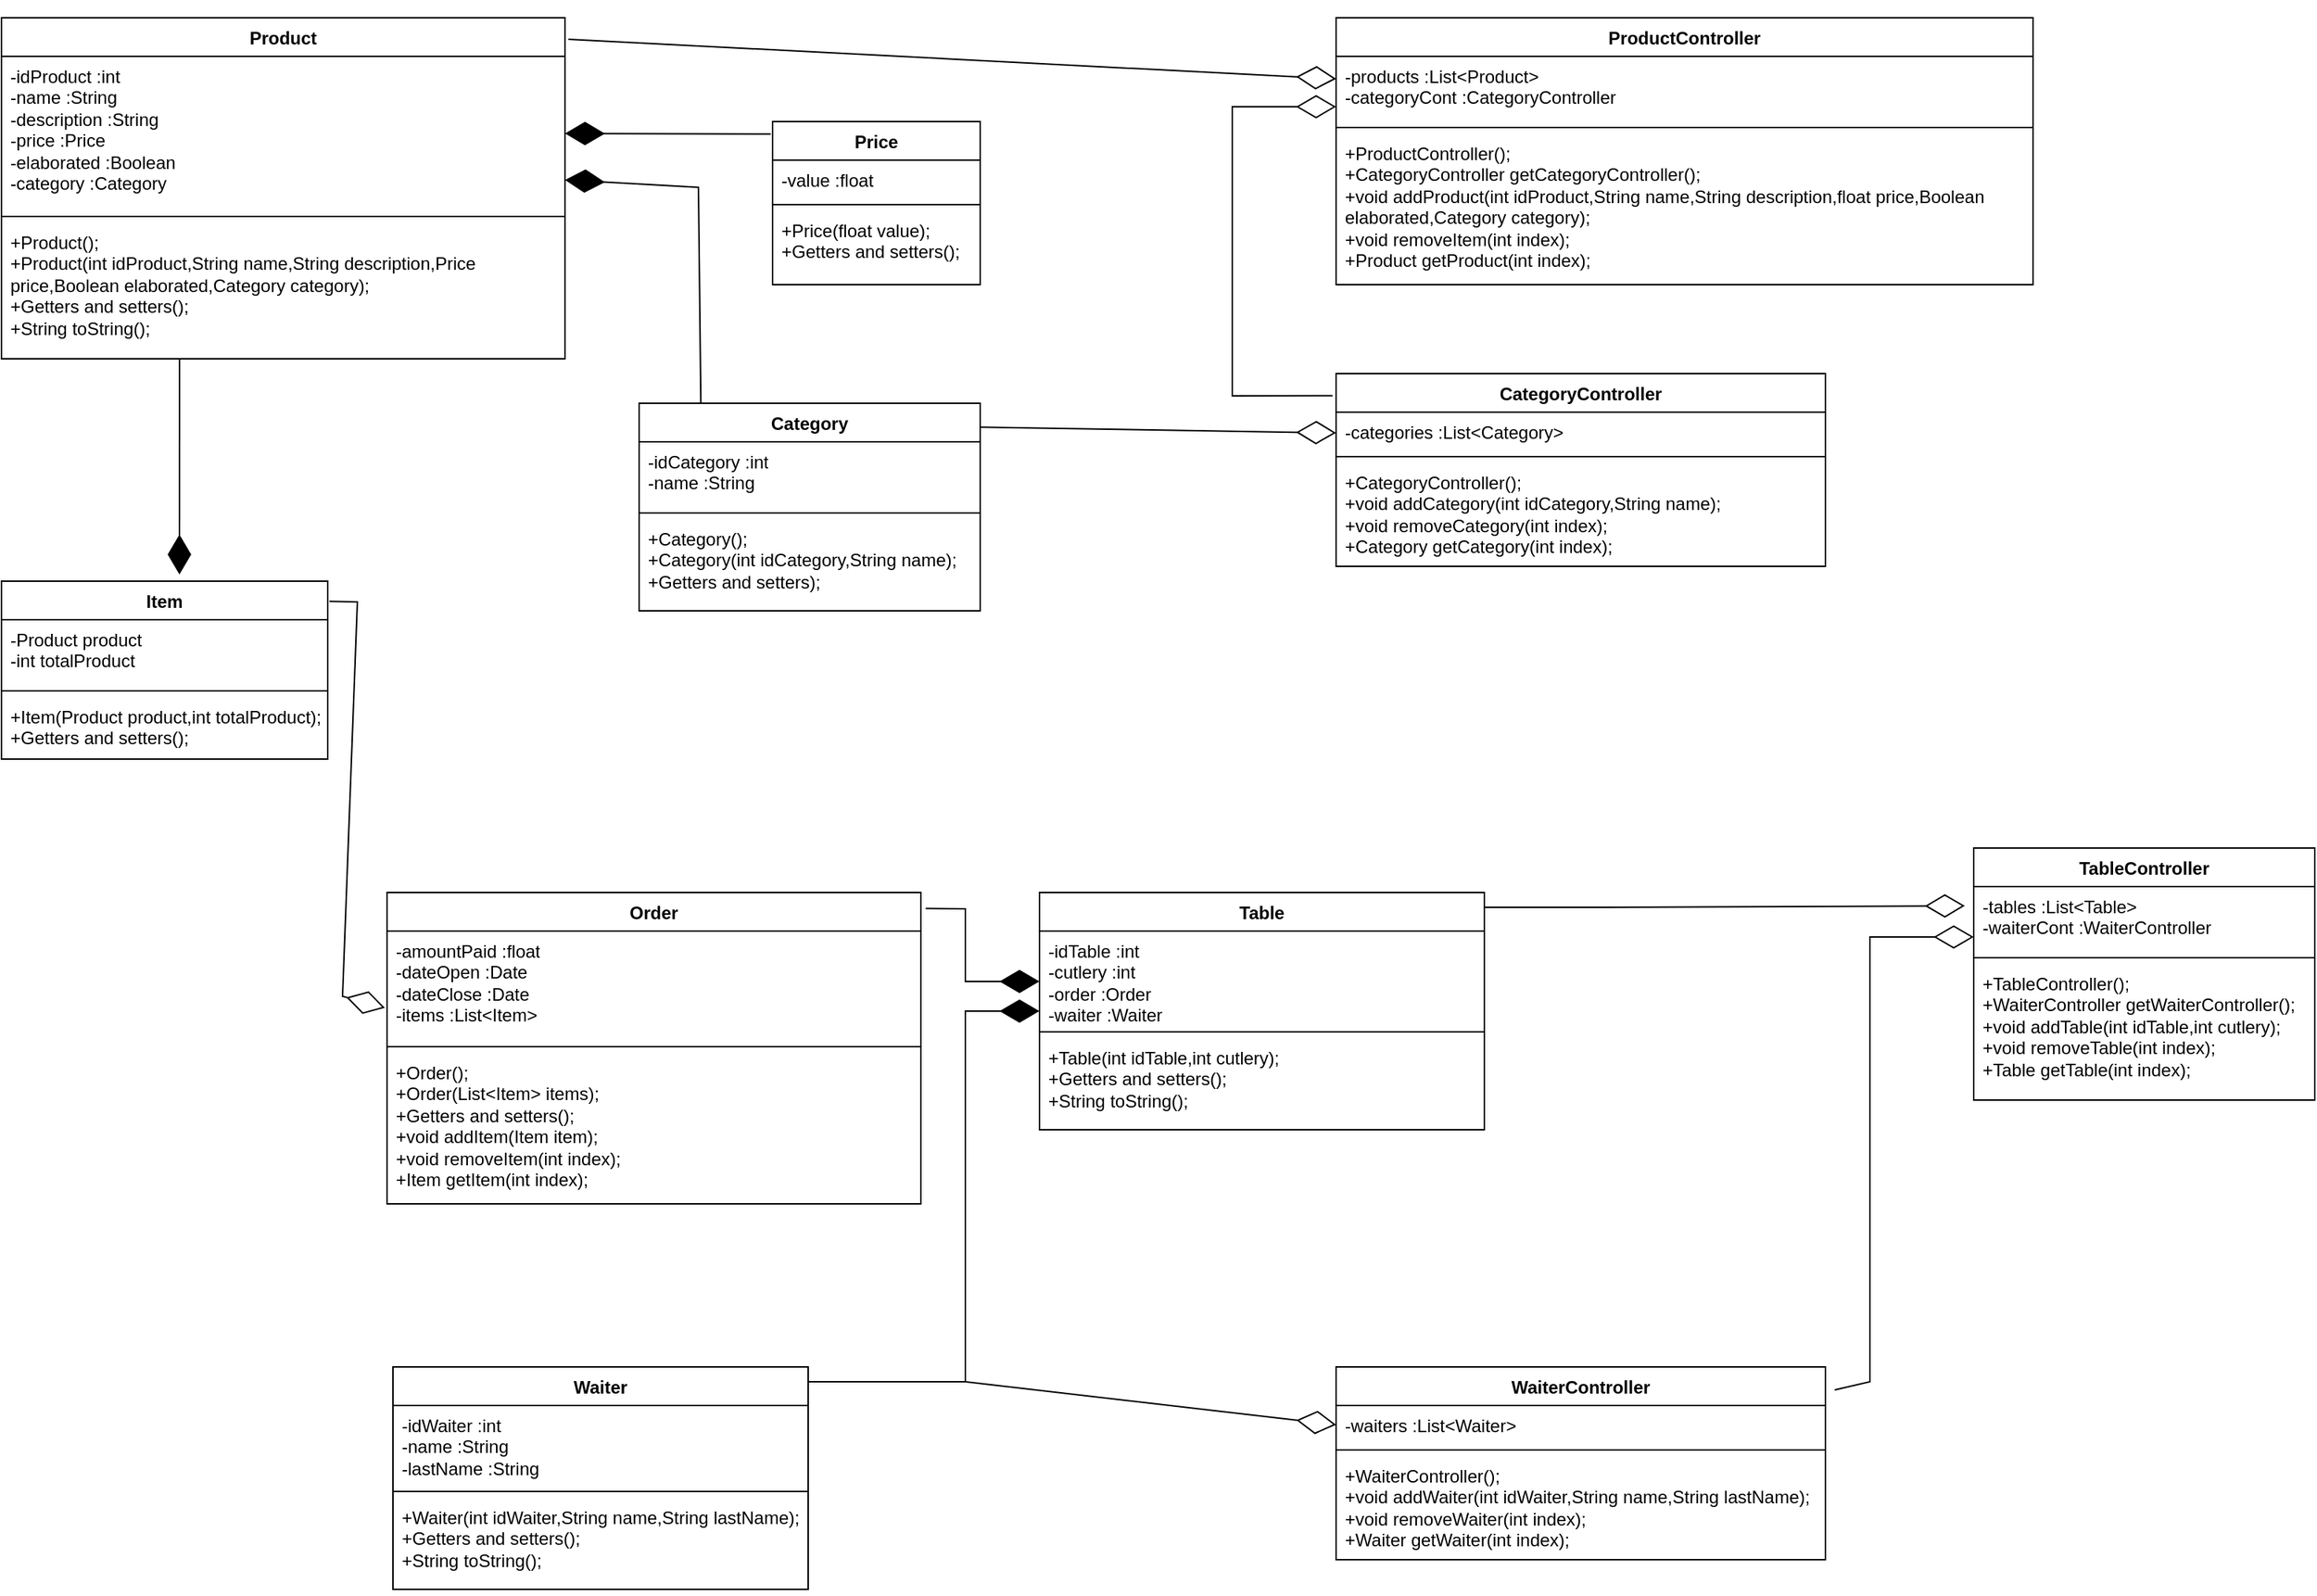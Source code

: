 <mxfile version="21.8.0" type="google">
  <diagram id="C5RBs43oDa-KdzZeNtuy" name="Page-1">
    <mxGraphModel grid="1" page="1" gridSize="10" guides="1" tooltips="1" connect="1" arrows="1" fold="1" pageScale="1" pageWidth="827" pageHeight="1169" math="0" shadow="0">
      <root>
        <mxCell id="WIyWlLk6GJQsqaUBKTNV-0" />
        <mxCell id="WIyWlLk6GJQsqaUBKTNV-1" parent="WIyWlLk6GJQsqaUBKTNV-0" />
        <mxCell id="CbwguKJzzTTXFDatvSPA-0" value="Product" style="swimlane;fontStyle=1;align=center;verticalAlign=top;childLayout=stackLayout;horizontal=1;startSize=26;horizontalStack=0;resizeParent=1;resizeParentMax=0;resizeLast=0;collapsible=1;marginBottom=0;whiteSpace=wrap;html=1;" vertex="1" parent="WIyWlLk6GJQsqaUBKTNV-1">
          <mxGeometry x="10" y="10" width="380" height="230" as="geometry" />
        </mxCell>
        <mxCell id="CbwguKJzzTTXFDatvSPA-1" value="-idProduct :int&lt;br&gt;-name :String&lt;br&gt;-description :String&lt;br&gt;-price :Price&lt;br&gt;-elaborated :Boolean&lt;br&gt;-category :Category" style="text;strokeColor=none;fillColor=none;align=left;verticalAlign=top;spacingLeft=4;spacingRight=4;overflow=hidden;rotatable=0;points=[[0,0.5],[1,0.5]];portConstraint=eastwest;whiteSpace=wrap;html=1;" vertex="1" parent="CbwguKJzzTTXFDatvSPA-0">
          <mxGeometry y="26" width="380" height="104" as="geometry" />
        </mxCell>
        <mxCell id="CbwguKJzzTTXFDatvSPA-2" value="" style="line;strokeWidth=1;fillColor=none;align=left;verticalAlign=middle;spacingTop=-1;spacingLeft=3;spacingRight=3;rotatable=0;labelPosition=right;points=[];portConstraint=eastwest;strokeColor=inherit;" vertex="1" parent="CbwguKJzzTTXFDatvSPA-0">
          <mxGeometry y="130" width="380" height="8" as="geometry" />
        </mxCell>
        <mxCell id="CbwguKJzzTTXFDatvSPA-3" value="+Product();&lt;br&gt;+Product(int idProduct,String name,String description,Price price,Boolean elaborated,Category category);&lt;br&gt;+Getters and setters();&lt;br&gt;+String toString();" style="text;strokeColor=none;fillColor=none;align=left;verticalAlign=top;spacingLeft=4;spacingRight=4;overflow=hidden;rotatable=0;points=[[0,0.5],[1,0.5]];portConstraint=eastwest;whiteSpace=wrap;html=1;" vertex="1" parent="CbwguKJzzTTXFDatvSPA-0">
          <mxGeometry y="138" width="380" height="92" as="geometry" />
        </mxCell>
        <mxCell id="qO8MAax4rt5QGivQVNBS-0" value="Price" style="swimlane;fontStyle=1;align=center;verticalAlign=top;childLayout=stackLayout;horizontal=1;startSize=26;horizontalStack=0;resizeParent=1;resizeParentMax=0;resizeLast=0;collapsible=1;marginBottom=0;whiteSpace=wrap;html=1;" vertex="1" parent="WIyWlLk6GJQsqaUBKTNV-1">
          <mxGeometry x="530" y="80" width="140" height="110" as="geometry" />
        </mxCell>
        <mxCell id="qO8MAax4rt5QGivQVNBS-1" value="-value :float" style="text;strokeColor=none;fillColor=none;align=left;verticalAlign=top;spacingLeft=4;spacingRight=4;overflow=hidden;rotatable=0;points=[[0,0.5],[1,0.5]];portConstraint=eastwest;whiteSpace=wrap;html=1;" vertex="1" parent="qO8MAax4rt5QGivQVNBS-0">
          <mxGeometry y="26" width="140" height="26" as="geometry" />
        </mxCell>
        <mxCell id="qO8MAax4rt5QGivQVNBS-2" value="" style="line;strokeWidth=1;fillColor=none;align=left;verticalAlign=middle;spacingTop=-1;spacingLeft=3;spacingRight=3;rotatable=0;labelPosition=right;points=[];portConstraint=eastwest;strokeColor=inherit;" vertex="1" parent="qO8MAax4rt5QGivQVNBS-0">
          <mxGeometry y="52" width="140" height="8" as="geometry" />
        </mxCell>
        <mxCell id="qO8MAax4rt5QGivQVNBS-3" value="+Price(float value);&lt;br&gt;+Getters and setters();" style="text;strokeColor=none;fillColor=none;align=left;verticalAlign=top;spacingLeft=4;spacingRight=4;overflow=hidden;rotatable=0;points=[[0,0.5],[1,0.5]];portConstraint=eastwest;whiteSpace=wrap;html=1;" vertex="1" parent="qO8MAax4rt5QGivQVNBS-0">
          <mxGeometry y="60" width="140" height="50" as="geometry" />
        </mxCell>
        <mxCell id="qO8MAax4rt5QGivQVNBS-4" value="Category" style="swimlane;fontStyle=1;align=center;verticalAlign=top;childLayout=stackLayout;horizontal=1;startSize=26;horizontalStack=0;resizeParent=1;resizeParentMax=0;resizeLast=0;collapsible=1;marginBottom=0;whiteSpace=wrap;html=1;" vertex="1" parent="WIyWlLk6GJQsqaUBKTNV-1">
          <mxGeometry x="440" y="270" width="230" height="140" as="geometry" />
        </mxCell>
        <mxCell id="qO8MAax4rt5QGivQVNBS-5" value="-idCategory :int&lt;br&gt;-name :String" style="text;strokeColor=none;fillColor=none;align=left;verticalAlign=top;spacingLeft=4;spacingRight=4;overflow=hidden;rotatable=0;points=[[0,0.5],[1,0.5]];portConstraint=eastwest;whiteSpace=wrap;html=1;" vertex="1" parent="qO8MAax4rt5QGivQVNBS-4">
          <mxGeometry y="26" width="230" height="44" as="geometry" />
        </mxCell>
        <mxCell id="qO8MAax4rt5QGivQVNBS-6" value="" style="line;strokeWidth=1;fillColor=none;align=left;verticalAlign=middle;spacingTop=-1;spacingLeft=3;spacingRight=3;rotatable=0;labelPosition=right;points=[];portConstraint=eastwest;strokeColor=inherit;" vertex="1" parent="qO8MAax4rt5QGivQVNBS-4">
          <mxGeometry y="70" width="230" height="8" as="geometry" />
        </mxCell>
        <mxCell id="qO8MAax4rt5QGivQVNBS-7" value="+Category();&lt;br&gt;+Category(int idCategory,String name);&lt;br&gt;+Getters and setters);" style="text;strokeColor=none;fillColor=none;align=left;verticalAlign=top;spacingLeft=4;spacingRight=4;overflow=hidden;rotatable=0;points=[[0,0.5],[1,0.5]];portConstraint=eastwest;whiteSpace=wrap;html=1;" vertex="1" parent="qO8MAax4rt5QGivQVNBS-4">
          <mxGeometry y="78" width="230" height="62" as="geometry" />
        </mxCell>
        <mxCell id="qO8MAax4rt5QGivQVNBS-8" value="Waiter" style="swimlane;fontStyle=1;align=center;verticalAlign=top;childLayout=stackLayout;horizontal=1;startSize=26;horizontalStack=0;resizeParent=1;resizeParentMax=0;resizeLast=0;collapsible=1;marginBottom=0;whiteSpace=wrap;html=1;" vertex="1" parent="WIyWlLk6GJQsqaUBKTNV-1">
          <mxGeometry x="274" y="920" width="280" height="150" as="geometry" />
        </mxCell>
        <mxCell id="qO8MAax4rt5QGivQVNBS-9" value="-idWaiter :int&lt;br&gt;-name :String&lt;br&gt;-lastName :String" style="text;strokeColor=none;fillColor=none;align=left;verticalAlign=top;spacingLeft=4;spacingRight=4;overflow=hidden;rotatable=0;points=[[0,0.5],[1,0.5]];portConstraint=eastwest;whiteSpace=wrap;html=1;" vertex="1" parent="qO8MAax4rt5QGivQVNBS-8">
          <mxGeometry y="26" width="280" height="54" as="geometry" />
        </mxCell>
        <mxCell id="qO8MAax4rt5QGivQVNBS-10" value="" style="line;strokeWidth=1;fillColor=none;align=left;verticalAlign=middle;spacingTop=-1;spacingLeft=3;spacingRight=3;rotatable=0;labelPosition=right;points=[];portConstraint=eastwest;strokeColor=inherit;" vertex="1" parent="qO8MAax4rt5QGivQVNBS-8">
          <mxGeometry y="80" width="280" height="8" as="geometry" />
        </mxCell>
        <mxCell id="qO8MAax4rt5QGivQVNBS-11" value="+Waiter(int idWaiter,String name,String lastName);&lt;br&gt;+Getters and setters();&lt;br&gt;+String toString();" style="text;strokeColor=none;fillColor=none;align=left;verticalAlign=top;spacingLeft=4;spacingRight=4;overflow=hidden;rotatable=0;points=[[0,0.5],[1,0.5]];portConstraint=eastwest;whiteSpace=wrap;html=1;" vertex="1" parent="qO8MAax4rt5QGivQVNBS-8">
          <mxGeometry y="88" width="280" height="62" as="geometry" />
        </mxCell>
        <mxCell id="qO8MAax4rt5QGivQVNBS-12" value="Item" style="swimlane;fontStyle=1;align=center;verticalAlign=top;childLayout=stackLayout;horizontal=1;startSize=26;horizontalStack=0;resizeParent=1;resizeParentMax=0;resizeLast=0;collapsible=1;marginBottom=0;whiteSpace=wrap;html=1;" vertex="1" parent="WIyWlLk6GJQsqaUBKTNV-1">
          <mxGeometry x="10" y="390" width="220" height="120" as="geometry" />
        </mxCell>
        <mxCell id="qO8MAax4rt5QGivQVNBS-13" value="-Product product&lt;br&gt;-int totalProduct" style="text;strokeColor=none;fillColor=none;align=left;verticalAlign=top;spacingLeft=4;spacingRight=4;overflow=hidden;rotatable=0;points=[[0,0.5],[1,0.5]];portConstraint=eastwest;whiteSpace=wrap;html=1;" vertex="1" parent="qO8MAax4rt5QGivQVNBS-12">
          <mxGeometry y="26" width="220" height="44" as="geometry" />
        </mxCell>
        <mxCell id="qO8MAax4rt5QGivQVNBS-14" value="" style="line;strokeWidth=1;fillColor=none;align=left;verticalAlign=middle;spacingTop=-1;spacingLeft=3;spacingRight=3;rotatable=0;labelPosition=right;points=[];portConstraint=eastwest;strokeColor=inherit;" vertex="1" parent="qO8MAax4rt5QGivQVNBS-12">
          <mxGeometry y="70" width="220" height="8" as="geometry" />
        </mxCell>
        <mxCell id="qO8MAax4rt5QGivQVNBS-15" value="+Item(Product product,int totalProduct);&lt;br&gt;+Getters and setters();" style="text;strokeColor=none;fillColor=none;align=left;verticalAlign=top;spacingLeft=4;spacingRight=4;overflow=hidden;rotatable=0;points=[[0,0.5],[1,0.5]];portConstraint=eastwest;whiteSpace=wrap;html=1;" vertex="1" parent="qO8MAax4rt5QGivQVNBS-12">
          <mxGeometry y="78" width="220" height="42" as="geometry" />
        </mxCell>
        <mxCell id="qO8MAax4rt5QGivQVNBS-17" value="Order" style="swimlane;fontStyle=1;align=center;verticalAlign=top;childLayout=stackLayout;horizontal=1;startSize=26;horizontalStack=0;resizeParent=1;resizeParentMax=0;resizeLast=0;collapsible=1;marginBottom=0;whiteSpace=wrap;html=1;" vertex="1" parent="WIyWlLk6GJQsqaUBKTNV-1">
          <mxGeometry x="270" y="600" width="360" height="210" as="geometry" />
        </mxCell>
        <mxCell id="qO8MAax4rt5QGivQVNBS-18" value="-amountPaid :float&lt;br&gt;-dateOpen :Date&lt;br&gt;-dateClose :Date&lt;br&gt;-items :List&amp;lt;Item&amp;gt;" style="text;strokeColor=none;fillColor=none;align=left;verticalAlign=top;spacingLeft=4;spacingRight=4;overflow=hidden;rotatable=0;points=[[0,0.5],[1,0.5]];portConstraint=eastwest;whiteSpace=wrap;html=1;" vertex="1" parent="qO8MAax4rt5QGivQVNBS-17">
          <mxGeometry y="26" width="360" height="74" as="geometry" />
        </mxCell>
        <mxCell id="qO8MAax4rt5QGivQVNBS-19" value="" style="line;strokeWidth=1;fillColor=none;align=left;verticalAlign=middle;spacingTop=-1;spacingLeft=3;spacingRight=3;rotatable=0;labelPosition=right;points=[];portConstraint=eastwest;strokeColor=inherit;" vertex="1" parent="qO8MAax4rt5QGivQVNBS-17">
          <mxGeometry y="100" width="360" height="8" as="geometry" />
        </mxCell>
        <mxCell id="qO8MAax4rt5QGivQVNBS-20" value="+Order();&lt;br&gt;+Order(List&amp;lt;Item&amp;gt; items);&lt;br&gt;+Getters and setters();&lt;br&gt;+void addItem(Item item);&lt;br&gt;+void removeItem(int index);&lt;br&gt;+Item getItem(int index);" style="text;strokeColor=none;fillColor=none;align=left;verticalAlign=top;spacingLeft=4;spacingRight=4;overflow=hidden;rotatable=0;points=[[0,0.5],[1,0.5]];portConstraint=eastwest;whiteSpace=wrap;html=1;" vertex="1" parent="qO8MAax4rt5QGivQVNBS-17">
          <mxGeometry y="108" width="360" height="102" as="geometry" />
        </mxCell>
        <mxCell id="qO8MAax4rt5QGivQVNBS-21" value="Table" style="swimlane;fontStyle=1;align=center;verticalAlign=top;childLayout=stackLayout;horizontal=1;startSize=26;horizontalStack=0;resizeParent=1;resizeParentMax=0;resizeLast=0;collapsible=1;marginBottom=0;whiteSpace=wrap;html=1;" vertex="1" parent="WIyWlLk6GJQsqaUBKTNV-1">
          <mxGeometry x="710" y="600" width="300" height="160" as="geometry" />
        </mxCell>
        <mxCell id="qO8MAax4rt5QGivQVNBS-22" value="-idTable :int&lt;br&gt;-cutlery :int&lt;br&gt;-order :Order&lt;br&gt;-waiter :Waiter" style="text;strokeColor=none;fillColor=none;align=left;verticalAlign=top;spacingLeft=4;spacingRight=4;overflow=hidden;rotatable=0;points=[[0,0.5],[1,0.5]];portConstraint=eastwest;whiteSpace=wrap;html=1;" vertex="1" parent="qO8MAax4rt5QGivQVNBS-21">
          <mxGeometry y="26" width="300" height="64" as="geometry" />
        </mxCell>
        <mxCell id="qO8MAax4rt5QGivQVNBS-23" value="" style="line;strokeWidth=1;fillColor=none;align=left;verticalAlign=middle;spacingTop=-1;spacingLeft=3;spacingRight=3;rotatable=0;labelPosition=right;points=[];portConstraint=eastwest;strokeColor=inherit;" vertex="1" parent="qO8MAax4rt5QGivQVNBS-21">
          <mxGeometry y="90" width="300" height="8" as="geometry" />
        </mxCell>
        <mxCell id="qO8MAax4rt5QGivQVNBS-24" value="+Table(int idTable,int cutlery);&lt;br&gt;+Getters and setters();&lt;br&gt;+String toString();" style="text;strokeColor=none;fillColor=none;align=left;verticalAlign=top;spacingLeft=4;spacingRight=4;overflow=hidden;rotatable=0;points=[[0,0.5],[1,0.5]];portConstraint=eastwest;whiteSpace=wrap;html=1;" vertex="1" parent="qO8MAax4rt5QGivQVNBS-21">
          <mxGeometry y="98" width="300" height="62" as="geometry" />
        </mxCell>
        <mxCell id="qO8MAax4rt5QGivQVNBS-25" value="CategoryController" style="swimlane;fontStyle=1;align=center;verticalAlign=top;childLayout=stackLayout;horizontal=1;startSize=26;horizontalStack=0;resizeParent=1;resizeParentMax=0;resizeLast=0;collapsible=1;marginBottom=0;whiteSpace=wrap;html=1;" vertex="1" parent="WIyWlLk6GJQsqaUBKTNV-1">
          <mxGeometry x="910" y="250" width="330" height="130" as="geometry" />
        </mxCell>
        <mxCell id="qO8MAax4rt5QGivQVNBS-26" value="-categories :List&amp;lt;Category&amp;gt;" style="text;strokeColor=none;fillColor=none;align=left;verticalAlign=top;spacingLeft=4;spacingRight=4;overflow=hidden;rotatable=0;points=[[0,0.5],[1,0.5]];portConstraint=eastwest;whiteSpace=wrap;html=1;" vertex="1" parent="qO8MAax4rt5QGivQVNBS-25">
          <mxGeometry y="26" width="330" height="26" as="geometry" />
        </mxCell>
        <mxCell id="qO8MAax4rt5QGivQVNBS-27" value="" style="line;strokeWidth=1;fillColor=none;align=left;verticalAlign=middle;spacingTop=-1;spacingLeft=3;spacingRight=3;rotatable=0;labelPosition=right;points=[];portConstraint=eastwest;strokeColor=inherit;" vertex="1" parent="qO8MAax4rt5QGivQVNBS-25">
          <mxGeometry y="52" width="330" height="8" as="geometry" />
        </mxCell>
        <mxCell id="qO8MAax4rt5QGivQVNBS-28" value="+CategoryController();&lt;br&gt;+void addCategory(int idCategory,String name);&lt;br&gt;+void removeCategory(int index);&lt;br&gt;+Category getCategory(int index);" style="text;strokeColor=none;fillColor=none;align=left;verticalAlign=top;spacingLeft=4;spacingRight=4;overflow=hidden;rotatable=0;points=[[0,0.5],[1,0.5]];portConstraint=eastwest;whiteSpace=wrap;html=1;" vertex="1" parent="qO8MAax4rt5QGivQVNBS-25">
          <mxGeometry y="60" width="330" height="70" as="geometry" />
        </mxCell>
        <mxCell id="qO8MAax4rt5QGivQVNBS-34" value="WaiterController" style="swimlane;fontStyle=1;align=center;verticalAlign=top;childLayout=stackLayout;horizontal=1;startSize=26;horizontalStack=0;resizeParent=1;resizeParentMax=0;resizeLast=0;collapsible=1;marginBottom=0;whiteSpace=wrap;html=1;" vertex="1" parent="WIyWlLk6GJQsqaUBKTNV-1">
          <mxGeometry x="910" y="920" width="330" height="130" as="geometry" />
        </mxCell>
        <mxCell id="qO8MAax4rt5QGivQVNBS-35" value="-waiters :List&amp;lt;Waiter&amp;gt;" style="text;strokeColor=none;fillColor=none;align=left;verticalAlign=top;spacingLeft=4;spacingRight=4;overflow=hidden;rotatable=0;points=[[0,0.5],[1,0.5]];portConstraint=eastwest;whiteSpace=wrap;html=1;" vertex="1" parent="qO8MAax4rt5QGivQVNBS-34">
          <mxGeometry y="26" width="330" height="26" as="geometry" />
        </mxCell>
        <mxCell id="qO8MAax4rt5QGivQVNBS-36" value="" style="line;strokeWidth=1;fillColor=none;align=left;verticalAlign=middle;spacingTop=-1;spacingLeft=3;spacingRight=3;rotatable=0;labelPosition=right;points=[];portConstraint=eastwest;strokeColor=inherit;" vertex="1" parent="qO8MAax4rt5QGivQVNBS-34">
          <mxGeometry y="52" width="330" height="8" as="geometry" />
        </mxCell>
        <mxCell id="qO8MAax4rt5QGivQVNBS-37" value="+WaiterController();&lt;br&gt;+void addWaiter(int idWaiter,String name,String lastName);&lt;br&gt;+void removeWaiter(int index);&lt;br&gt;+Waiter getWaiter(int index);" style="text;strokeColor=none;fillColor=none;align=left;verticalAlign=top;spacingLeft=4;spacingRight=4;overflow=hidden;rotatable=0;points=[[0,0.5],[1,0.5]];portConstraint=eastwest;whiteSpace=wrap;html=1;" vertex="1" parent="qO8MAax4rt5QGivQVNBS-34">
          <mxGeometry y="60" width="330" height="70" as="geometry" />
        </mxCell>
        <mxCell id="qO8MAax4rt5QGivQVNBS-38" value="ProductController" style="swimlane;fontStyle=1;align=center;verticalAlign=top;childLayout=stackLayout;horizontal=1;startSize=26;horizontalStack=0;resizeParent=1;resizeParentMax=0;resizeLast=0;collapsible=1;marginBottom=0;whiteSpace=wrap;html=1;" vertex="1" parent="WIyWlLk6GJQsqaUBKTNV-1">
          <mxGeometry x="910" y="10" width="470" height="180" as="geometry" />
        </mxCell>
        <mxCell id="qO8MAax4rt5QGivQVNBS-39" value="-products :List&amp;lt;Product&amp;gt;&lt;br&gt;-categoryCont :CategoryController" style="text;strokeColor=none;fillColor=none;align=left;verticalAlign=top;spacingLeft=4;spacingRight=4;overflow=hidden;rotatable=0;points=[[0,0.5],[1,0.5]];portConstraint=eastwest;whiteSpace=wrap;html=1;" vertex="1" parent="qO8MAax4rt5QGivQVNBS-38">
          <mxGeometry y="26" width="470" height="44" as="geometry" />
        </mxCell>
        <mxCell id="qO8MAax4rt5QGivQVNBS-40" value="" style="line;strokeWidth=1;fillColor=none;align=left;verticalAlign=middle;spacingTop=-1;spacingLeft=3;spacingRight=3;rotatable=0;labelPosition=right;points=[];portConstraint=eastwest;strokeColor=inherit;" vertex="1" parent="qO8MAax4rt5QGivQVNBS-38">
          <mxGeometry y="70" width="470" height="8" as="geometry" />
        </mxCell>
        <mxCell id="qO8MAax4rt5QGivQVNBS-41" value="+ProductController();&lt;br&gt;+CategoryController getCategoryController();&lt;br&gt;+void addProduct(int idProduct,String name,String description,float price,Boolean elaborated,Category category);&lt;br&gt;+void removeItem(int index);&lt;br&gt;+Product getProduct(int index);" style="text;strokeColor=none;fillColor=none;align=left;verticalAlign=top;spacingLeft=4;spacingRight=4;overflow=hidden;rotatable=0;points=[[0,0.5],[1,0.5]];portConstraint=eastwest;whiteSpace=wrap;html=1;" vertex="1" parent="qO8MAax4rt5QGivQVNBS-38">
          <mxGeometry y="78" width="470" height="102" as="geometry" />
        </mxCell>
        <mxCell id="qO8MAax4rt5QGivQVNBS-42" value="TableController" style="swimlane;fontStyle=1;align=center;verticalAlign=top;childLayout=stackLayout;horizontal=1;startSize=26;horizontalStack=0;resizeParent=1;resizeParentMax=0;resizeLast=0;collapsible=1;marginBottom=0;whiteSpace=wrap;html=1;" vertex="1" parent="WIyWlLk6GJQsqaUBKTNV-1">
          <mxGeometry x="1340" y="570" width="230" height="170" as="geometry" />
        </mxCell>
        <mxCell id="qO8MAax4rt5QGivQVNBS-43" value="-tables :List&amp;lt;Table&amp;gt;&lt;br&gt;-waiterCont :WaiterController" style="text;strokeColor=none;fillColor=none;align=left;verticalAlign=top;spacingLeft=4;spacingRight=4;overflow=hidden;rotatable=0;points=[[0,0.5],[1,0.5]];portConstraint=eastwest;whiteSpace=wrap;html=1;" vertex="1" parent="qO8MAax4rt5QGivQVNBS-42">
          <mxGeometry y="26" width="230" height="44" as="geometry" />
        </mxCell>
        <mxCell id="qO8MAax4rt5QGivQVNBS-44" value="" style="line;strokeWidth=1;fillColor=none;align=left;verticalAlign=middle;spacingTop=-1;spacingLeft=3;spacingRight=3;rotatable=0;labelPosition=right;points=[];portConstraint=eastwest;strokeColor=inherit;" vertex="1" parent="qO8MAax4rt5QGivQVNBS-42">
          <mxGeometry y="70" width="230" height="8" as="geometry" />
        </mxCell>
        <mxCell id="qO8MAax4rt5QGivQVNBS-45" value="+TableController();&lt;br&gt;+WaiterController getWaiterController();&lt;br&gt;+void addTable(int idTable,int cutlery);&lt;br&gt;+void removeTable(int index);&lt;br&gt;+Table getTable(int index);" style="text;strokeColor=none;fillColor=none;align=left;verticalAlign=top;spacingLeft=4;spacingRight=4;overflow=hidden;rotatable=0;points=[[0,0.5],[1,0.5]];portConstraint=eastwest;whiteSpace=wrap;html=1;" vertex="1" parent="qO8MAax4rt5QGivQVNBS-42">
          <mxGeometry y="78" width="230" height="92" as="geometry" />
        </mxCell>
        <mxCell id="qO8MAax4rt5QGivQVNBS-46" value="" style="endArrow=diamondThin;endFill=1;endSize=24;html=1;rounded=0;exitX=-0.009;exitY=0.076;exitDx=0;exitDy=0;exitPerimeter=0;entryX=1;entryY=0.5;entryDx=0;entryDy=0;" edge="1" parent="WIyWlLk6GJQsqaUBKTNV-1" source="qO8MAax4rt5QGivQVNBS-0" target="CbwguKJzzTTXFDatvSPA-1">
          <mxGeometry width="160" relative="1" as="geometry">
            <mxPoint x="390" y="40" as="sourcePoint" />
            <mxPoint x="400" y="20" as="targetPoint" />
            <Array as="points" />
          </mxGeometry>
        </mxCell>
        <mxCell id="qO8MAax4rt5QGivQVNBS-47" value="" style="endArrow=diamondThin;endFill=1;endSize=24;html=1;rounded=0;exitX=0.181;exitY=-0.031;exitDx=0;exitDy=0;exitPerimeter=0;entryX=1;entryY=0.76;entryDx=0;entryDy=0;entryPerimeter=0;" edge="1" parent="WIyWlLk6GJQsqaUBKTNV-1">
          <mxGeometry width="160" relative="1" as="geometry">
            <mxPoint x="481.63" y="270.0" as="sourcePoint" />
            <mxPoint x="390" y="119.38" as="targetPoint" />
            <Array as="points">
              <mxPoint x="480" y="124.34" />
            </Array>
          </mxGeometry>
        </mxCell>
        <mxCell id="qO8MAax4rt5QGivQVNBS-48" value="" style="endArrow=diamondThin;endFill=1;endSize=24;html=1;rounded=0;exitX=0.316;exitY=1.049;exitDx=0;exitDy=0;exitPerimeter=0;" edge="1" parent="WIyWlLk6GJQsqaUBKTNV-1">
          <mxGeometry width="160" relative="1" as="geometry">
            <mxPoint x="130.08" y="239.998" as="sourcePoint" />
            <mxPoint x="130" y="385.49" as="targetPoint" />
          </mxGeometry>
        </mxCell>
        <mxCell id="qO8MAax4rt5QGivQVNBS-49" value="" style="endArrow=diamondThin;endFill=0;endSize=24;html=1;rounded=0;entryX=0;entryY=0.5;entryDx=0;entryDy=0;exitX=0.999;exitY=0.115;exitDx=0;exitDy=0;exitPerimeter=0;" edge="1" parent="WIyWlLk6GJQsqaUBKTNV-1" source="qO8MAax4rt5QGivQVNBS-4">
          <mxGeometry width="160" relative="1" as="geometry">
            <mxPoint x="670" y="319.0" as="sourcePoint" />
            <mxPoint x="910" y="290" as="targetPoint" />
            <Array as="points" />
          </mxGeometry>
        </mxCell>
        <mxCell id="qO8MAax4rt5QGivQVNBS-50" value="" style="endArrow=diamondThin;endFill=0;endSize=24;html=1;rounded=0;entryX=0;entryY=0.5;entryDx=0;entryDy=0;exitX=1.006;exitY=0.063;exitDx=0;exitDy=0;exitPerimeter=0;" edge="1" parent="WIyWlLk6GJQsqaUBKTNV-1" source="CbwguKJzzTTXFDatvSPA-0">
          <mxGeometry width="160" relative="1" as="geometry">
            <mxPoint x="394.56" y="39.996" as="sourcePoint" />
            <mxPoint x="910" y="51.18" as="targetPoint" />
            <Array as="points" />
          </mxGeometry>
        </mxCell>
        <mxCell id="qO8MAax4rt5QGivQVNBS-52" value="" style="endArrow=diamondThin;endFill=0;endSize=24;html=1;rounded=0;exitX=1.005;exitY=0.114;exitDx=0;exitDy=0;exitPerimeter=0;entryX=-0.004;entryY=0.7;entryDx=0;entryDy=0;entryPerimeter=0;" edge="1" parent="WIyWlLk6GJQsqaUBKTNV-1" source="qO8MAax4rt5QGivQVNBS-12" target="qO8MAax4rt5QGivQVNBS-18">
          <mxGeometry width="160" relative="1" as="geometry">
            <mxPoint x="70" y="574.41" as="sourcePoint" />
            <mxPoint x="320" y="540" as="targetPoint" />
            <Array as="points">
              <mxPoint x="250" y="404" />
              <mxPoint x="240" y="670" />
            </Array>
          </mxGeometry>
        </mxCell>
        <mxCell id="qO8MAax4rt5QGivQVNBS-53" value="" style="endArrow=diamondThin;endFill=1;endSize=24;html=1;rounded=0;exitX=1.009;exitY=0.051;exitDx=0;exitDy=0;exitPerimeter=0;" edge="1" parent="WIyWlLk6GJQsqaUBKTNV-1" source="qO8MAax4rt5QGivQVNBS-17">
          <mxGeometry width="160" relative="1" as="geometry">
            <mxPoint x="550" y="660" as="sourcePoint" />
            <mxPoint x="710" y="660" as="targetPoint" />
            <Array as="points">
              <mxPoint x="660" y="611" />
              <mxPoint x="660" y="660" />
            </Array>
          </mxGeometry>
        </mxCell>
        <mxCell id="qO8MAax4rt5QGivQVNBS-54" value="" style="endArrow=diamondThin;endFill=1;endSize=24;html=1;rounded=0;entryX=0;entryY=0.844;entryDx=0;entryDy=0;entryPerimeter=0;" edge="1" parent="WIyWlLk6GJQsqaUBKTNV-1">
          <mxGeometry width="160" relative="1" as="geometry">
            <mxPoint x="554" y="929.98" as="sourcePoint" />
            <mxPoint x="710" y="679.996" as="targetPoint" />
            <Array as="points">
              <mxPoint x="660" y="930" />
              <mxPoint x="660" y="680" />
            </Array>
          </mxGeometry>
        </mxCell>
        <mxCell id="qO8MAax4rt5QGivQVNBS-55" value="" style="endArrow=diamondThin;endFill=0;endSize=24;html=1;rounded=0;" edge="1" parent="WIyWlLk6GJQsqaUBKTNV-1">
          <mxGeometry width="160" relative="1" as="geometry">
            <mxPoint x="660" y="930" as="sourcePoint" />
            <mxPoint x="910" y="959" as="targetPoint" />
          </mxGeometry>
        </mxCell>
        <mxCell id="qO8MAax4rt5QGivQVNBS-56" value="" style="endArrow=diamondThin;endFill=0;endSize=24;html=1;rounded=0;entryX=-0.026;entryY=0.295;entryDx=0;entryDy=0;entryPerimeter=0;" edge="1" parent="WIyWlLk6GJQsqaUBKTNV-1" target="qO8MAax4rt5QGivQVNBS-43">
          <mxGeometry width="160" relative="1" as="geometry">
            <mxPoint x="1010" y="610" as="sourcePoint" />
            <mxPoint x="1170" y="610" as="targetPoint" />
            <Array as="points">
              <mxPoint x="1090" y="610" />
            </Array>
          </mxGeometry>
        </mxCell>
        <mxCell id="qO8MAax4rt5QGivQVNBS-57" value="" style="endArrow=diamondThin;endFill=0;endSize=24;html=1;rounded=0;exitX=1.019;exitY=0.119;exitDx=0;exitDy=0;exitPerimeter=0;" edge="1" parent="WIyWlLk6GJQsqaUBKTNV-1" source="qO8MAax4rt5QGivQVNBS-34">
          <mxGeometry width="160" relative="1" as="geometry">
            <mxPoint x="1260" y="930" as="sourcePoint" />
            <mxPoint x="1340" y="630" as="targetPoint" />
            <Array as="points">
              <mxPoint x="1270" y="930" />
              <mxPoint x="1270" y="630" />
            </Array>
          </mxGeometry>
        </mxCell>
        <mxCell id="qO8MAax4rt5QGivQVNBS-58" value="" style="endArrow=diamondThin;endFill=0;endSize=24;html=1;rounded=0;exitX=-0.007;exitY=0.114;exitDx=0;exitDy=0;exitPerimeter=0;" edge="1" parent="WIyWlLk6GJQsqaUBKTNV-1" source="qO8MAax4rt5QGivQVNBS-25">
          <mxGeometry width="160" relative="1" as="geometry">
            <mxPoint x="840" y="130" as="sourcePoint" />
            <mxPoint x="910" y="70" as="targetPoint" />
            <Array as="points">
              <mxPoint x="840" y="265" />
              <mxPoint x="840" y="70" />
            </Array>
          </mxGeometry>
        </mxCell>
      </root>
    </mxGraphModel>
  </diagram>
</mxfile>
